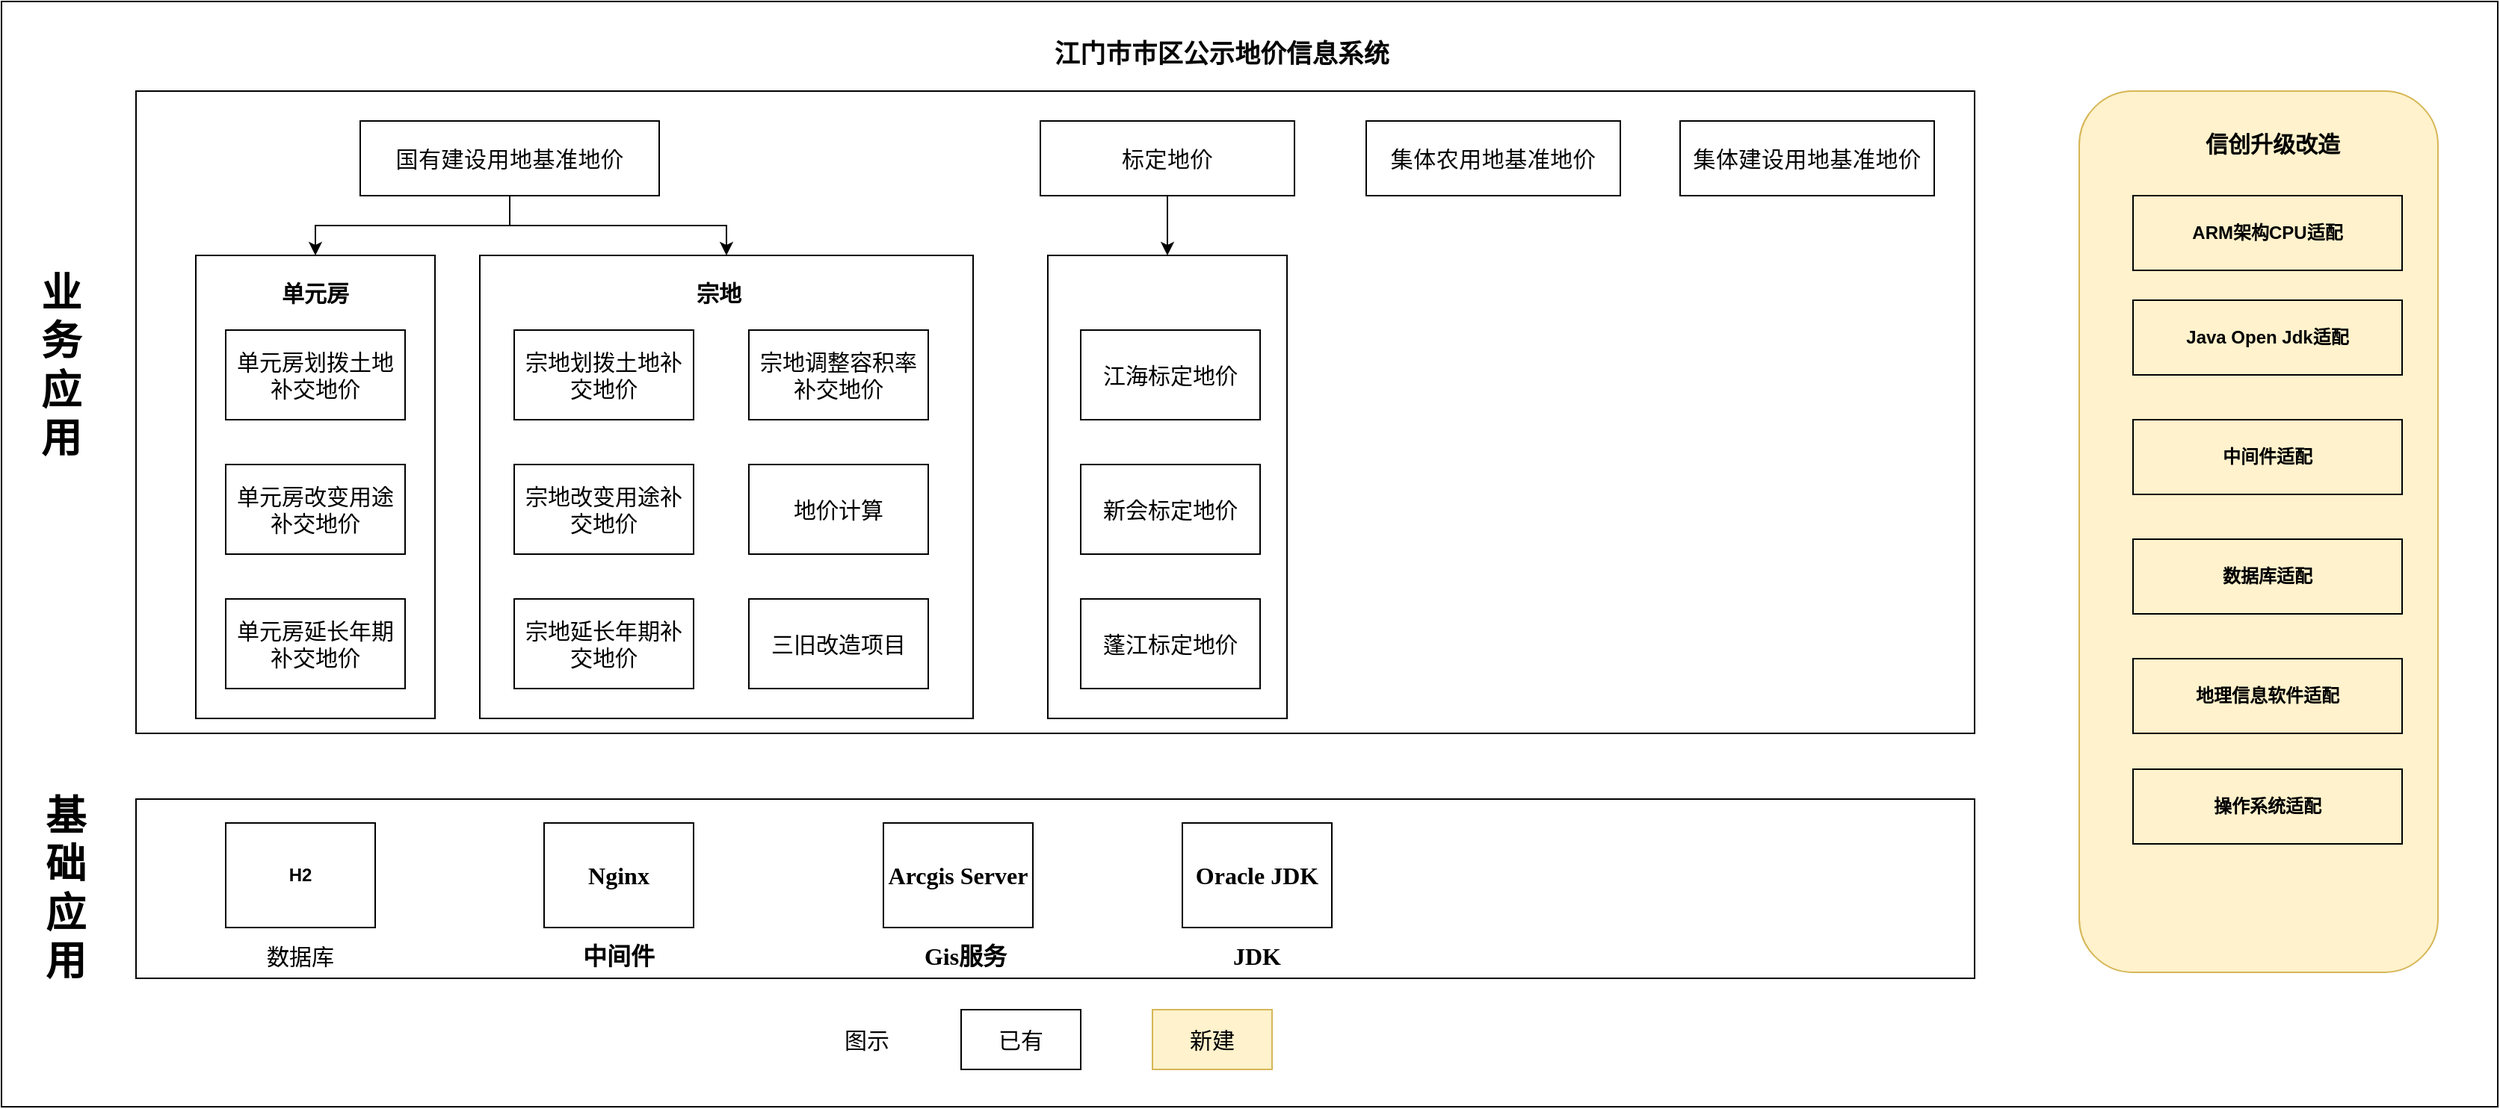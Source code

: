 <mxfile version="24.8.4">
  <diagram name="Page-1" id="12e1b939-464a-85fe-373e-61e167be1490">
    <mxGraphModel dx="1434" dy="772" grid="1" gridSize="10" guides="1" tooltips="1" connect="1" arrows="1" fold="1" page="1" pageScale="1.5" pageWidth="1169" pageHeight="826" background="none" math="0" shadow="0">
      <root>
        <mxCell id="0" />
        <mxCell id="1" parent="0" />
        <mxCell id="yUXconTvQpZqBkHi1NwV-1" value="" style="whiteSpace=wrap;html=1;" parent="1" vertex="1">
          <mxGeometry x="420" y="290" width="1670" height="740" as="geometry" />
        </mxCell>
        <mxCell id="yUXconTvQpZqBkHi1NwV-4" value="" style="rounded=0;whiteSpace=wrap;html=1;" parent="1" vertex="1">
          <mxGeometry x="510" y="824" width="1230" height="120" as="geometry" />
        </mxCell>
        <mxCell id="yUXconTvQpZqBkHi1NwV-2" value="" style="rounded=0;whiteSpace=wrap;html=1;" parent="1" vertex="1">
          <mxGeometry x="510" y="350" width="1230" height="430" as="geometry" />
        </mxCell>
        <mxCell id="yUXconTvQpZqBkHi1NwV-5" value="业务应用" style="text;html=1;align=center;verticalAlign=middle;whiteSpace=wrap;rounded=0;fontStyle=1;horizontal=1;fontSize=27;" parent="1" vertex="1">
          <mxGeometry x="450" y="439" width="20" height="190" as="geometry" />
        </mxCell>
        <mxCell id="yUXconTvQpZqBkHi1NwV-6" value="基础应用" style="text;html=1;align=center;verticalAlign=middle;whiteSpace=wrap;rounded=0;fontStyle=1;horizontal=1;fontSize=27;" parent="1" vertex="1">
          <mxGeometry x="453" y="820" width="20" height="128" as="geometry" />
        </mxCell>
        <mxCell id="yUXconTvQpZqBkHi1NwV-8" value="&lt;span style=&quot;color: rgb(6, 6, 7); font-family: -apple-system, blinkmacsystemfont, &amp;quot;Helvetica Neue&amp;quot;, helvetica, &amp;quot;segoe ui&amp;quot;, arial, roboto, &amp;quot;PingFang SC&amp;quot;, miui, &amp;quot;Hiragino Sans GB&amp;quot;, &amp;quot;Microsoft Yahei&amp;quot;, sans-serif; font-size: 17px; letter-spacing: 0.25px; text-align: start; white-space-collapse: preserve; background-color: rgb(255, 255, 255);&quot;&gt;江门市市区公示地价信息系统&lt;/span&gt;" style="text;html=1;align=center;verticalAlign=middle;whiteSpace=wrap;rounded=0;fontSize=17;fontStyle=1" parent="1" vertex="1">
          <mxGeometry x="1115" y="310" width="243" height="30" as="geometry" />
        </mxCell>
        <mxCell id="yUXconTvQpZqBkHi1NwV-26" style="edgeStyle=orthogonalEdgeStyle;rounded=0;orthogonalLoop=1;jettySize=auto;html=1;exitX=0.5;exitY=1;exitDx=0;exitDy=0;entryX=0.5;entryY=0;entryDx=0;entryDy=0;" parent="1" source="yUXconTvQpZqBkHi1NwV-9" target="yUXconTvQpZqBkHi1NwV-13" edge="1">
          <mxGeometry relative="1" as="geometry" />
        </mxCell>
        <mxCell id="yUXconTvQpZqBkHi1NwV-27" style="edgeStyle=orthogonalEdgeStyle;rounded=0;orthogonalLoop=1;jettySize=auto;html=1;exitX=0.5;exitY=1;exitDx=0;exitDy=0;entryX=0.5;entryY=0;entryDx=0;entryDy=0;" parent="1" source="yUXconTvQpZqBkHi1NwV-9" target="yUXconTvQpZqBkHi1NwV-18" edge="1">
          <mxGeometry relative="1" as="geometry" />
        </mxCell>
        <mxCell id="yUXconTvQpZqBkHi1NwV-9" value="&lt;span style=&quot;color: rgb(6, 6, 7); font-family: -apple-system, blinkmacsystemfont, &amp;quot;Helvetica Neue&amp;quot;, helvetica, &amp;quot;segoe ui&amp;quot;, arial, roboto, &amp;quot;PingFang SC&amp;quot;, miui, &amp;quot;Hiragino Sans GB&amp;quot;, &amp;quot;Microsoft Yahei&amp;quot;, sans-serif; font-size: 15px; letter-spacing: 0.25px; text-align: left; white-space-collapse: preserve; background-color: rgb(255, 255, 255);&quot;&gt;国有建设用地基准地价&lt;/span&gt;" style="rounded=0;whiteSpace=wrap;html=1;fontSize=15;" parent="1" vertex="1">
          <mxGeometry x="660" y="370" width="200" height="50" as="geometry" />
        </mxCell>
        <mxCell id="yUXconTvQpZqBkHi1NwV-10" value="&lt;span style=&quot;color: rgb(6, 6, 7); font-family: -apple-system, blinkmacsystemfont, &amp;quot;Helvetica Neue&amp;quot;, helvetica, &amp;quot;segoe ui&amp;quot;, arial, roboto, &amp;quot;PingFang SC&amp;quot;, miui, &amp;quot;Hiragino Sans GB&amp;quot;, &amp;quot;Microsoft Yahei&amp;quot;, sans-serif; font-size: 15px; letter-spacing: 0.25px; text-align: left; white-space-collapse: preserve; background-color: rgb(255, 255, 255);&quot;&gt;集体农用地基准地价&lt;/span&gt;" style="rounded=0;whiteSpace=wrap;html=1;fontSize=15;" parent="1" vertex="1">
          <mxGeometry x="1333" y="370" width="170" height="50" as="geometry" />
        </mxCell>
        <mxCell id="yUXconTvQpZqBkHi1NwV-11" value="&lt;div style=&quot;text-align: left;&quot;&gt;&lt;font face=&quot;-apple-system, blinkmacsystemfont, Helvetica Neue, helvetica, segoe ui, arial, roboto, PingFang SC, miui, Hiragino Sans GB, Microsoft Yahei, sans-serif&quot; color=&quot;#060607&quot;&gt;&lt;span style=&quot;letter-spacing: 0.25px; white-space-collapse: preserve;&quot;&gt;集体建设用地基准地价&lt;/span&gt;&lt;/font&gt;&lt;/div&gt;" style="rounded=0;whiteSpace=wrap;html=1;fontSize=15;" parent="1" vertex="1">
          <mxGeometry x="1543" y="370" width="170" height="50" as="geometry" />
        </mxCell>
        <mxCell id="yUXconTvQpZqBkHi1NwV-35" style="edgeStyle=orthogonalEdgeStyle;rounded=0;orthogonalLoop=1;jettySize=auto;html=1;exitX=0.5;exitY=1;exitDx=0;exitDy=0;" parent="1" source="yUXconTvQpZqBkHi1NwV-12" target="yUXconTvQpZqBkHi1NwV-28" edge="1">
          <mxGeometry relative="1" as="geometry" />
        </mxCell>
        <mxCell id="yUXconTvQpZqBkHi1NwV-12" value="&lt;div style=&quot;text-align: left; font-size: 15px;&quot;&gt;&lt;span style=&quot;color: rgb(6, 6, 7); font-family: -apple-system, blinkmacsystemfont, &amp;quot;Helvetica Neue&amp;quot;, helvetica, &amp;quot;segoe ui&amp;quot;, arial, roboto, &amp;quot;PingFang SC&amp;quot;, miui, &amp;quot;Hiragino Sans GB&amp;quot;, &amp;quot;Microsoft Yahei&amp;quot;, sans-serif; font-size: 15px; letter-spacing: 0.25px; white-space-collapse: preserve; background-color: rgb(255, 255, 255);&quot;&gt;标定地价&lt;/span&gt;&lt;/div&gt;" style="rounded=0;whiteSpace=wrap;html=1;fontSize=15;" parent="1" vertex="1">
          <mxGeometry x="1115" y="370" width="170" height="50" as="geometry" />
        </mxCell>
        <mxCell id="yUXconTvQpZqBkHi1NwV-13" value="" style="rounded=0;whiteSpace=wrap;html=1;" parent="1" vertex="1">
          <mxGeometry x="550" y="460" width="160" height="310" as="geometry" />
        </mxCell>
        <mxCell id="yUXconTvQpZqBkHi1NwV-14" value="单元房" style="text;html=1;align=center;verticalAlign=middle;whiteSpace=wrap;rounded=0;fontSize=15;fontStyle=1" parent="1" vertex="1">
          <mxGeometry x="600" y="470" width="60" height="30" as="geometry" />
        </mxCell>
        <mxCell id="yUXconTvQpZqBkHi1NwV-15" value="单元房划拨土地补交地价" style="rounded=0;whiteSpace=wrap;html=1;fontSize=15;" parent="1" vertex="1">
          <mxGeometry x="570" y="510" width="120" height="60" as="geometry" />
        </mxCell>
        <mxCell id="yUXconTvQpZqBkHi1NwV-16" value="单元房改变用途补交地价" style="rounded=0;whiteSpace=wrap;html=1;fontSize=15;" parent="1" vertex="1">
          <mxGeometry x="570" y="600" width="120" height="60" as="geometry" />
        </mxCell>
        <mxCell id="yUXconTvQpZqBkHi1NwV-17" value="单元房延长年期补交地价" style="rounded=0;whiteSpace=wrap;html=1;fontSize=15;" parent="1" vertex="1">
          <mxGeometry x="570" y="690" width="120" height="60" as="geometry" />
        </mxCell>
        <mxCell id="yUXconTvQpZqBkHi1NwV-18" value="" style="rounded=0;whiteSpace=wrap;html=1;" parent="1" vertex="1">
          <mxGeometry x="740" y="460" width="330" height="310" as="geometry" />
        </mxCell>
        <mxCell id="yUXconTvQpZqBkHi1NwV-19" value="宗地" style="text;html=1;align=center;verticalAlign=middle;whiteSpace=wrap;rounded=0;fontSize=15;fontStyle=1" parent="1" vertex="1">
          <mxGeometry x="870" y="470" width="60" height="30" as="geometry" />
        </mxCell>
        <mxCell id="yUXconTvQpZqBkHi1NwV-20" value="宗地划拨土地补交地价" style="rounded=0;whiteSpace=wrap;html=1;fontSize=15;" parent="1" vertex="1">
          <mxGeometry x="763" y="510" width="120" height="60" as="geometry" />
        </mxCell>
        <mxCell id="yUXconTvQpZqBkHi1NwV-21" value="宗地改变用途补交地价" style="rounded=0;whiteSpace=wrap;html=1;fontSize=15;" parent="1" vertex="1">
          <mxGeometry x="763" y="600" width="120" height="60" as="geometry" />
        </mxCell>
        <mxCell id="yUXconTvQpZqBkHi1NwV-22" value="宗地延长年期补交地价" style="rounded=0;whiteSpace=wrap;html=1;fontSize=15;" parent="1" vertex="1">
          <mxGeometry x="763" y="690" width="120" height="60" as="geometry" />
        </mxCell>
        <mxCell id="yUXconTvQpZqBkHi1NwV-23" value="宗地调整容积率补交地价" style="rounded=0;whiteSpace=wrap;html=1;fontSize=15;" parent="1" vertex="1">
          <mxGeometry x="920" y="510" width="120" height="60" as="geometry" />
        </mxCell>
        <mxCell id="yUXconTvQpZqBkHi1NwV-24" value="地价计算" style="rounded=0;whiteSpace=wrap;html=1;fontSize=15;" parent="1" vertex="1">
          <mxGeometry x="920" y="600" width="120" height="60" as="geometry" />
        </mxCell>
        <mxCell id="yUXconTvQpZqBkHi1NwV-25" value="三旧改造项目" style="rounded=0;whiteSpace=wrap;html=1;fontSize=15;" parent="1" vertex="1">
          <mxGeometry x="920" y="690" width="120" height="60" as="geometry" />
        </mxCell>
        <mxCell id="yUXconTvQpZqBkHi1NwV-28" value="" style="rounded=0;whiteSpace=wrap;html=1;" parent="1" vertex="1">
          <mxGeometry x="1120" y="460" width="160" height="310" as="geometry" />
        </mxCell>
        <mxCell id="yUXconTvQpZqBkHi1NwV-31" value="江海标定地价" style="rounded=0;whiteSpace=wrap;html=1;fontSize=15;" parent="1" vertex="1">
          <mxGeometry x="1142" y="510" width="120" height="60" as="geometry" />
        </mxCell>
        <mxCell id="yUXconTvQpZqBkHi1NwV-32" value="新会标定地价" style="rounded=0;whiteSpace=wrap;html=1;fontSize=15;" parent="1" vertex="1">
          <mxGeometry x="1142" y="600" width="120" height="60" as="geometry" />
        </mxCell>
        <mxCell id="yUXconTvQpZqBkHi1NwV-33" value="蓬江标定地价" style="rounded=0;whiteSpace=wrap;html=1;fontSize=15;" parent="1" vertex="1">
          <mxGeometry x="1142" y="690" width="120" height="60" as="geometry" />
        </mxCell>
        <mxCell id="yUXconTvQpZqBkHi1NwV-42" value="" style="group;fontStyle=1" parent="1" vertex="1" connectable="0">
          <mxGeometry x="570" y="840" width="100" height="104" as="geometry" />
        </mxCell>
        <mxCell id="yUXconTvQpZqBkHi1NwV-39" value="&lt;b&gt;H2&lt;/b&gt;" style="whiteSpace=wrap;html=1;" parent="yUXconTvQpZqBkHi1NwV-42" vertex="1">
          <mxGeometry width="100" height="70" as="geometry" />
        </mxCell>
        <mxCell id="yUXconTvQpZqBkHi1NwV-40" value="数据库" style="text;html=1;align=center;verticalAlign=middle;whiteSpace=wrap;rounded=0;fontSize=15;" parent="yUXconTvQpZqBkHi1NwV-42" vertex="1">
          <mxGeometry x="20" y="74" width="60" height="30" as="geometry" />
        </mxCell>
        <mxCell id="yUXconTvQpZqBkHi1NwV-43" value="" style="group;fontStyle=1" parent="1" vertex="1" connectable="0">
          <mxGeometry x="783" y="840" width="100" height="104" as="geometry" />
        </mxCell>
        <mxCell id="yUXconTvQpZqBkHi1NwV-44" value="&lt;p class=&quot;MsoNormal&quot;&gt;&lt;span style=&quot;mso-spacerun:&#39;yes&#39;;font-family:宋体;font-size:12.0pt;&lt;br/&gt;mso-font-kerning:1.0pt;&quot;&gt;&lt;b&gt;Nginx&lt;/b&gt;&lt;/span&gt;&lt;/p&gt;" style="whiteSpace=wrap;html=1;" parent="yUXconTvQpZqBkHi1NwV-43" vertex="1">
          <mxGeometry width="100" height="70" as="geometry" />
        </mxCell>
        <mxCell id="yUXconTvQpZqBkHi1NwV-45" value="&lt;p class=&quot;MsoNormal&quot;&gt;&lt;span style=&quot;mso-spacerun:&#39;yes&#39;;font-family:宋体;font-size:12.0pt;&lt;br/&gt;mso-font-kerning:1.0pt;&quot;&gt;&lt;b&gt;中间件&lt;/b&gt;&lt;/span&gt;&lt;/p&gt;" style="text;html=1;align=center;verticalAlign=middle;whiteSpace=wrap;rounded=0;fontSize=15;" parent="yUXconTvQpZqBkHi1NwV-43" vertex="1">
          <mxGeometry x="20" y="74" width="60" height="30" as="geometry" />
        </mxCell>
        <mxCell id="yUXconTvQpZqBkHi1NwV-49" value="" style="group;fontStyle=1" parent="1" vertex="1" connectable="0">
          <mxGeometry x="1210" y="840" width="100" height="104" as="geometry" />
        </mxCell>
        <mxCell id="yUXconTvQpZqBkHi1NwV-50" value="&lt;p class=&quot;MsoNormal&quot;&gt;&lt;font face=&quot;宋体&quot;&gt;&lt;span style=&quot;font-size: 16px;&quot;&gt;&lt;b&gt;Oracle JDK&lt;/b&gt;&lt;/span&gt;&lt;/font&gt;&lt;/p&gt;" style="whiteSpace=wrap;html=1;" parent="yUXconTvQpZqBkHi1NwV-49" vertex="1">
          <mxGeometry width="100" height="70" as="geometry" />
        </mxCell>
        <mxCell id="yUXconTvQpZqBkHi1NwV-51" value="&lt;p class=&quot;MsoNormal&quot;&gt;&lt;span style=&quot;mso-spacerun:&#39;yes&#39;;font-family:宋体;font-size:12.0pt;&lt;br/&gt;mso-font-kerning:1.0pt;&quot;&gt;&lt;b&gt;JDK&lt;/b&gt;&lt;/span&gt;&lt;/p&gt;" style="text;html=1;align=center;verticalAlign=middle;whiteSpace=wrap;rounded=0;fontSize=15;" parent="yUXconTvQpZqBkHi1NwV-49" vertex="1">
          <mxGeometry x="20" y="74" width="60" height="30" as="geometry" />
        </mxCell>
        <mxCell id="yUXconTvQpZqBkHi1NwV-53" value="" style="rounded=1;whiteSpace=wrap;html=1;labelBackgroundColor=none;noLabel=1;fillColor=#fff2cc;strokeColor=#d6b656;" parent="1" vertex="1">
          <mxGeometry x="1810" y="350" width="240" height="590" as="geometry" />
        </mxCell>
        <mxCell id="yUXconTvQpZqBkHi1NwV-54" value="信创升级改造" style="text;html=1;align=center;verticalAlign=middle;whiteSpace=wrap;rounded=0;fontStyle=1;fontSize=15;" parent="1" vertex="1">
          <mxGeometry x="1876.5" y="370" width="125" height="30" as="geometry" />
        </mxCell>
        <mxCell id="yUXconTvQpZqBkHi1NwV-47" value="&lt;p class=&quot;MsoNormal&quot;&gt;&lt;span style=&quot;mso-spacerun:&#39;yes&#39;;font-family:宋体;font-size:12.0pt;&lt;br/&gt;mso-font-kerning:1.0pt;&quot;&gt;&lt;b&gt;Arcgis Server&lt;/b&gt;&lt;/span&gt;&lt;/p&gt;" style="whiteSpace=wrap;html=1;" parent="1" vertex="1">
          <mxGeometry x="1010" y="840" width="100" height="70" as="geometry" />
        </mxCell>
        <mxCell id="yUXconTvQpZqBkHi1NwV-48" value="&lt;p class=&quot;MsoNormal&quot;&gt;&lt;span style=&quot;mso-spacerun:&#39;yes&#39;;font-family:宋体;font-size:12.0pt;&lt;br/&gt;mso-font-kerning:1.0pt;&quot;&gt;&lt;b&gt;Gis服务&lt;/b&gt;&lt;/span&gt;&lt;/p&gt;" style="text;html=1;align=center;verticalAlign=middle;whiteSpace=wrap;rounded=0;fontSize=15;" parent="1" vertex="1">
          <mxGeometry x="1030" y="914" width="70" height="30" as="geometry" />
        </mxCell>
        <mxCell id="yUXconTvQpZqBkHi1NwV-55" value="ARM架构CPU适配" style="rounded=0;whiteSpace=wrap;html=1;fillColor=#fff2cc;strokeColor=#000000;fontStyle=1" parent="1" vertex="1">
          <mxGeometry x="1846" y="420" width="180" height="50" as="geometry" />
        </mxCell>
        <mxCell id="yUXconTvQpZqBkHi1NwV-56" value="Java Open Jdk适配" style="rounded=0;whiteSpace=wrap;html=1;fillColor=#fff2cc;strokeColor=#000000;fontStyle=1" parent="1" vertex="1">
          <mxGeometry x="1846" y="490" width="180" height="50" as="geometry" />
        </mxCell>
        <mxCell id="yUXconTvQpZqBkHi1NwV-57" value="中间件适配" style="rounded=0;whiteSpace=wrap;html=1;fillColor=#fff2cc;strokeColor=#000000;fontStyle=1" parent="1" vertex="1">
          <mxGeometry x="1846" y="570" width="180" height="50" as="geometry" />
        </mxCell>
        <mxCell id="yUXconTvQpZqBkHi1NwV-58" value="数据库适配" style="rounded=0;whiteSpace=wrap;html=1;fillColor=#fff2cc;strokeColor=#000000;fontStyle=1" parent="1" vertex="1">
          <mxGeometry x="1846" y="650" width="180" height="50" as="geometry" />
        </mxCell>
        <mxCell id="yUXconTvQpZqBkHi1NwV-59" value="地理信息软件适配" style="rounded=0;whiteSpace=wrap;html=1;fillColor=#fff2cc;strokeColor=#000000;fontStyle=1" parent="1" vertex="1">
          <mxGeometry x="1846" y="730" width="180" height="50" as="geometry" />
        </mxCell>
        <mxCell id="yUXconTvQpZqBkHi1NwV-60" value="操作系统适配" style="rounded=0;whiteSpace=wrap;html=1;fillColor=#fff2cc;strokeColor=#000000;fontStyle=1" parent="1" vertex="1">
          <mxGeometry x="1846" y="804" width="180" height="50" as="geometry" />
        </mxCell>
        <mxCell id="yUXconTvQpZqBkHi1NwV-61" value="图示" style="text;html=1;align=center;verticalAlign=middle;whiteSpace=wrap;rounded=0;fontSize=15;" parent="1" vertex="1">
          <mxGeometry x="969" y="970" width="60" height="30" as="geometry" />
        </mxCell>
        <mxCell id="yUXconTvQpZqBkHi1NwV-62" value="已有" style="rounded=0;whiteSpace=wrap;html=1;fontSize=15;" parent="1" vertex="1">
          <mxGeometry x="1062" y="965" width="80" height="40" as="geometry" />
        </mxCell>
        <mxCell id="yUXconTvQpZqBkHi1NwV-63" value="新建" style="rounded=0;whiteSpace=wrap;html=1;fontSize=15;fillColor=#fff2cc;strokeColor=#d6b656;" parent="1" vertex="1">
          <mxGeometry x="1190" y="965" width="80" height="40" as="geometry" />
        </mxCell>
      </root>
    </mxGraphModel>
  </diagram>
</mxfile>
